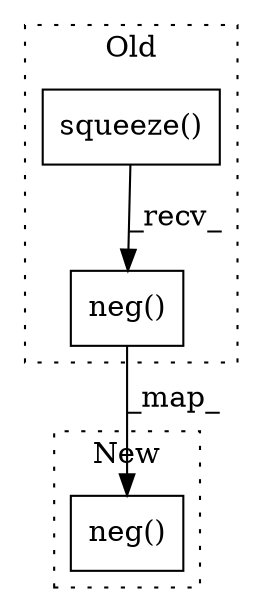 digraph G {
subgraph cluster0 {
1 [label="neg()" a="75" s="6761" l="51" shape="box"];
3 [label="squeeze()" a="75" s="6776" l="11" shape="box"];
label = "Old";
style="dotted";
}
subgraph cluster1 {
2 [label="neg()" a="75" s="6771" l="43" shape="box"];
label = "New";
style="dotted";
}
1 -> 2 [label="_map_"];
3 -> 1 [label="_recv_"];
}